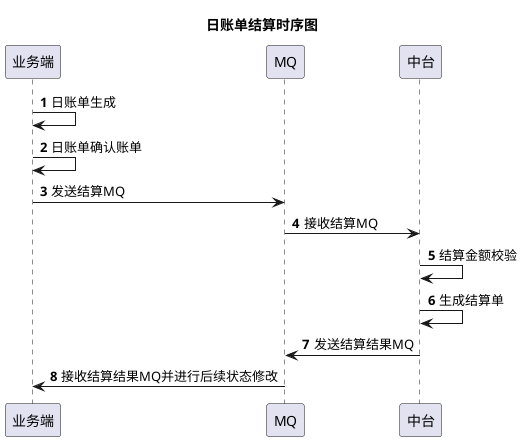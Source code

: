 ﻿@startuml
'https://plantuml.com/sequence-diagram

autonumber
title 日账单结算时序图

业务端 -> 业务端: 日账单生成
业务端 -> 业务端: 日账单确认账单
业务端 -> MQ: 发送结算MQ
MQ -> 中台: 接收结算MQ
中台 -> 中台: 结算金额校验
中台 -> 中台: 生成结算单
中台 -> MQ: 发送结算结果MQ
MQ -> 业务端:接收结算结果MQ并进行后续状态修改

@enduml